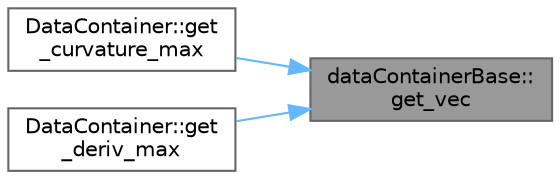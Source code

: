 digraph "dataContainerBase::get_vec"
{
 // INTERACTIVE_SVG=YES
 // LATEX_PDF_SIZE
  bgcolor="transparent";
  edge [fontname=Helvetica,fontsize=10,labelfontname=Helvetica,labelfontsize=10];
  node [fontname=Helvetica,fontsize=10,shape=box,height=0.2,width=0.4];
  rankdir="RL";
  Node1 [id="Node000001",label="dataContainerBase::\lget_vec",height=0.2,width=0.4,color="gray40", fillcolor="grey60", style="filled", fontcolor="black",tooltip="Returns the buffer \"data\" containing the data."];
  Node1 -> Node2 [id="edge1_Node000001_Node000002",dir="back",color="steelblue1",style="solid",tooltip=" "];
  Node2 [id="Node000002",label="DataContainer::get\l_curvature_max",height=0.2,width=0.4,color="grey40", fillcolor="white", style="filled",URL="$d3/dd8/classDataContainer.html#ae9bef99a8fc3ab5df6e95c5329fb6fcc",tooltip=" "];
  Node1 -> Node3 [id="edge2_Node000001_Node000003",dir="back",color="steelblue1",style="solid",tooltip=" "];
  Node3 [id="Node000003",label="DataContainer::get\l_deriv_max",height=0.2,width=0.4,color="grey40", fillcolor="white", style="filled",URL="$d3/dd8/classDataContainer.html#a816b1d8369863639a1406f6936306609",tooltip=" "];
}
